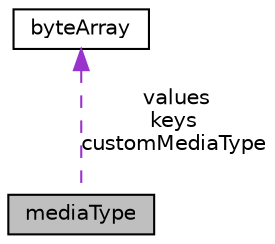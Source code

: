 digraph "mediaType"
{
 // LATEX_PDF_SIZE
  edge [fontname="Helvetica",fontsize="10",labelfontname="Helvetica",labelfontsize="10"];
  node [fontname="Helvetica",fontsize="10",shape=record];
  Node1 [label="mediaType",height=0.2,width=0.4,color="black", fillcolor="grey75", style="filled", fontcolor="black",tooltip=" "];
  Node2 -> Node1 [dir="back",color="darkorchid3",fontsize="10",style="dashed",label=" values\nkeys\ncustomMediaType" ,fontname="Helvetica"];
  Node2 [label="byteArray",height=0.2,width=0.4,color="black", fillcolor="white", style="filled",URL="$structbyteArray.html",tooltip=" "];
}
